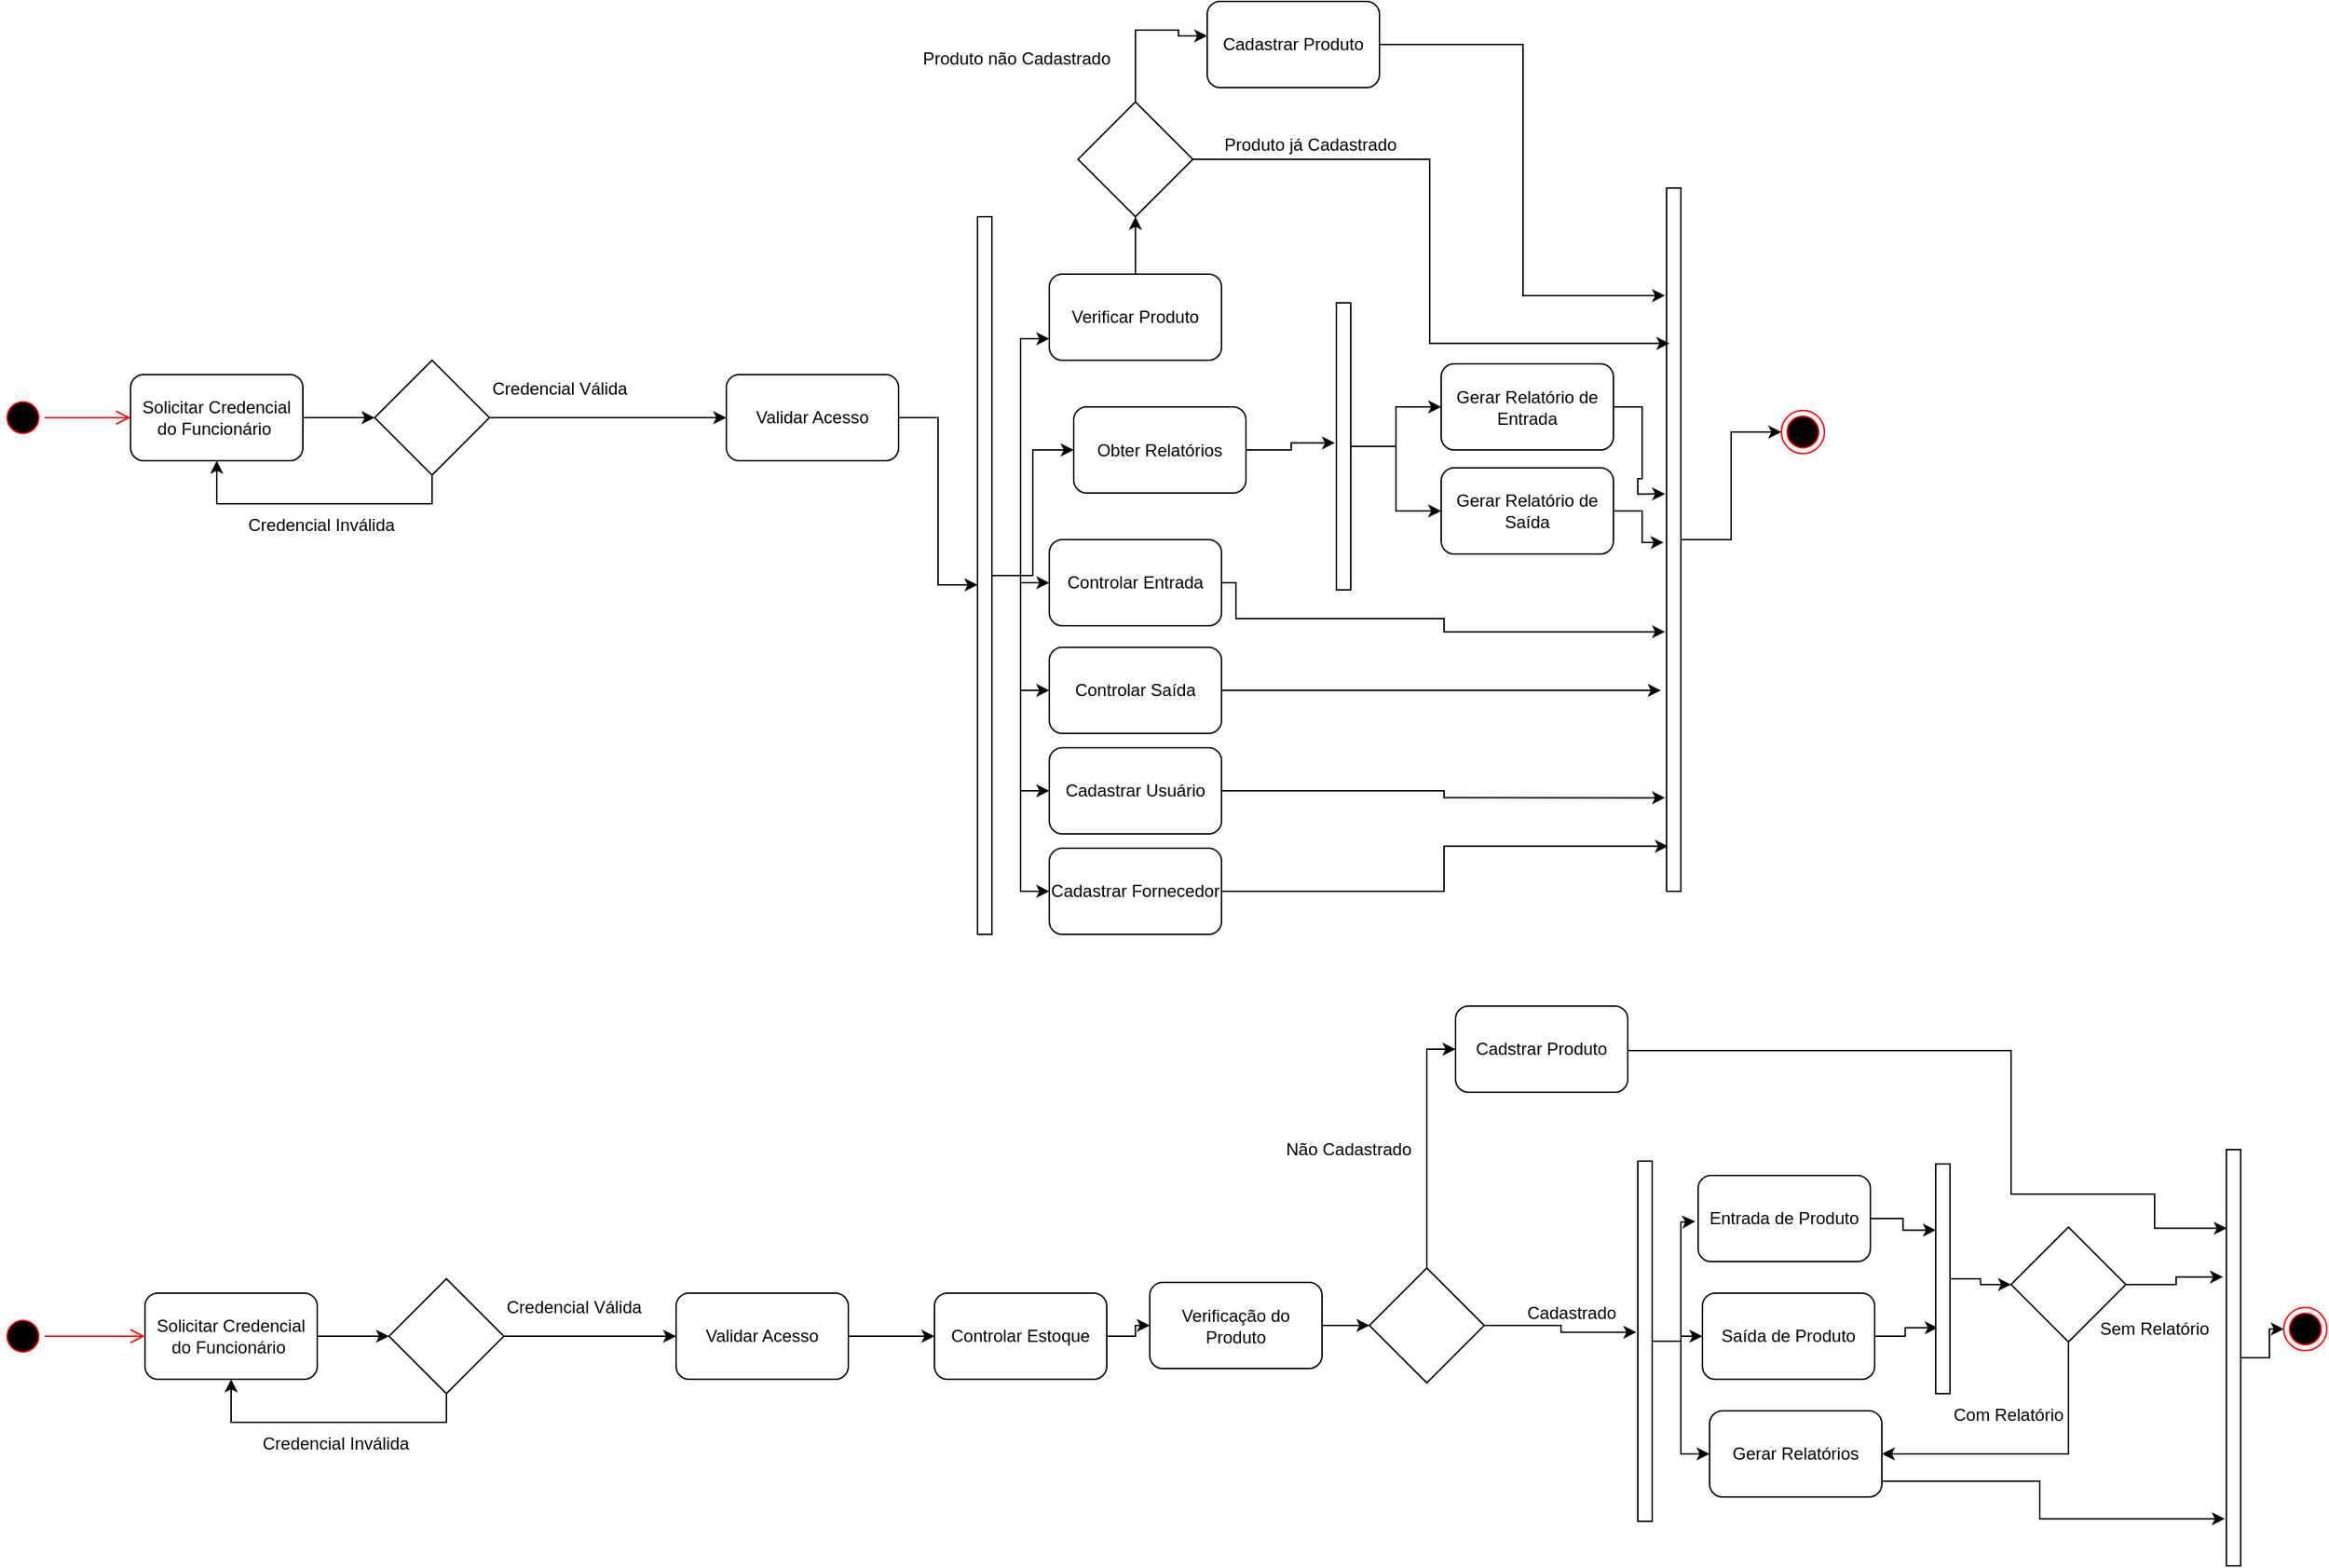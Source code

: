 <mxfile version="12.2.4" pages="1"><diagram id="Qp7zLyM2xOF-HC2vUZhu" name="Page-1"><mxGraphModel dx="1812" dy="765" grid="1" gridSize="10" guides="1" tooltips="1" connect="1" arrows="1" fold="1" page="1" pageScale="1" pageWidth="827" pageHeight="1169" math="0" shadow="0"><root><mxCell id="0"/><mxCell id="1" parent="0"/><mxCell id="2" value="" style="ellipse;html=1;shape=startState;fillColor=#000000;strokeColor=#ff0000;" parent="1" vertex="1"><mxGeometry x="20" y="325" width="30" height="30" as="geometry"/></mxCell><mxCell id="3" value="" style="edgeStyle=orthogonalEdgeStyle;html=1;verticalAlign=bottom;endArrow=open;endSize=8;strokeColor=#ff0000;entryX=0;entryY=0.5;entryDx=0;entryDy=0;exitX=1;exitY=0.5;exitDx=0;exitDy=0;" parent="1" source="2" target="4" edge="1"><mxGeometry relative="1" as="geometry"><mxPoint x="100" y="340" as="targetPoint"/></mxGeometry></mxCell><mxCell id="9" value="" style="edgeStyle=orthogonalEdgeStyle;rounded=0;orthogonalLoop=1;jettySize=auto;html=1;" parent="1" source="4" target="8" edge="1"><mxGeometry relative="1" as="geometry"/></mxCell><mxCell id="4" value="Solicitar Credencial do Funcionário&amp;nbsp;" style="rounded=1;whiteSpace=wrap;html=1;" parent="1" vertex="1"><mxGeometry x="110" y="310" width="120" height="60" as="geometry"/></mxCell><mxCell id="25" value="" style="edgeStyle=orthogonalEdgeStyle;rounded=0;orthogonalLoop=1;jettySize=auto;html=1;entryX=0;entryY=0.513;entryDx=0;entryDy=0;entryPerimeter=0;" parent="1" source="5" target="23" edge="1"><mxGeometry relative="1" as="geometry"><mxPoint x="725" y="340" as="targetPoint"/></mxGeometry></mxCell><mxCell id="5" value="Validar Acesso" style="rounded=1;whiteSpace=wrap;html=1;" parent="1" vertex="1"><mxGeometry x="525" y="310" width="120" height="60" as="geometry"/></mxCell><mxCell id="10" value="" style="edgeStyle=orthogonalEdgeStyle;rounded=0;orthogonalLoop=1;jettySize=auto;html=1;" parent="1" source="8" target="5" edge="1"><mxGeometry relative="1" as="geometry"/></mxCell><mxCell id="12" style="edgeStyle=orthogonalEdgeStyle;rounded=0;orthogonalLoop=1;jettySize=auto;html=1;exitX=0.5;exitY=1;exitDx=0;exitDy=0;entryX=0.5;entryY=1;entryDx=0;entryDy=0;" parent="1" source="8" target="4" edge="1"><mxGeometry relative="1" as="geometry"/></mxCell><mxCell id="8" value="" style="rhombus;whiteSpace=wrap;html=1;" parent="1" vertex="1"><mxGeometry x="280" y="300" width="80" height="80" as="geometry"/></mxCell><mxCell id="11" value="Credencial Válida" style="text;html=1;resizable=0;points=[];autosize=1;align=left;verticalAlign=top;spacingTop=-4;" parent="1" vertex="1"><mxGeometry x="360" y="310" width="110" height="20" as="geometry"/></mxCell><mxCell id="13" value="Credencial Inválida" style="text;html=1;resizable=0;points=[];autosize=1;align=left;verticalAlign=top;spacingTop=-4;" parent="1" vertex="1"><mxGeometry x="190" y="405" width="120" height="20" as="geometry"/></mxCell><mxCell id="41" style="edgeStyle=orthogonalEdgeStyle;rounded=0;orthogonalLoop=1;jettySize=auto;html=1;entryX=0.5;entryY=1;entryDx=0;entryDy=0;" parent="1" source="22" target="40" edge="1"><mxGeometry relative="1" as="geometry"/></mxCell><mxCell id="22" value="Verificar Produto" style="rounded=1;whiteSpace=wrap;html=1;" parent="1" vertex="1"><mxGeometry x="750" y="240" width="120" height="60" as="geometry"/></mxCell><mxCell id="28" style="edgeStyle=orthogonalEdgeStyle;rounded=0;orthogonalLoop=1;jettySize=auto;html=1;entryX=0;entryY=0.75;entryDx=0;entryDy=0;" parent="1" source="23" target="22" edge="1"><mxGeometry relative="1" as="geometry"/></mxCell><mxCell id="29" style="edgeStyle=orthogonalEdgeStyle;rounded=0;orthogonalLoop=1;jettySize=auto;html=1;entryX=0;entryY=0.5;entryDx=0;entryDy=0;" parent="1" source="23" target="26" edge="1"><mxGeometry relative="1" as="geometry"/></mxCell><mxCell id="30" style="edgeStyle=orthogonalEdgeStyle;rounded=0;orthogonalLoop=1;jettySize=auto;html=1;entryX=0;entryY=0.5;entryDx=0;entryDy=0;" parent="1" source="23" target="27" edge="1"><mxGeometry relative="1" as="geometry"/></mxCell><mxCell id="112" style="edgeStyle=orthogonalEdgeStyle;rounded=0;orthogonalLoop=1;jettySize=auto;html=1;entryX=0;entryY=0.5;entryDx=0;entryDy=0;" parent="1" source="23" target="110" edge="1"><mxGeometry relative="1" as="geometry"/></mxCell><mxCell id="140" style="edgeStyle=orthogonalEdgeStyle;rounded=0;orthogonalLoop=1;jettySize=auto;html=1;entryX=0;entryY=0.5;entryDx=0;entryDy=0;" parent="1" source="23" target="137" edge="1"><mxGeometry relative="1" as="geometry"/></mxCell><mxCell id="144" style="edgeStyle=orthogonalEdgeStyle;rounded=0;orthogonalLoop=1;jettySize=auto;html=1;entryX=0;entryY=0.5;entryDx=0;entryDy=0;" parent="1" source="23" target="143" edge="1"><mxGeometry relative="1" as="geometry"/></mxCell><mxCell id="23" value="" style="html=1;points=[];perimeter=orthogonalPerimeter;" parent="1" vertex="1"><mxGeometry x="700" y="200" width="10" height="500" as="geometry"/></mxCell><mxCell id="32" style="edgeStyle=orthogonalEdgeStyle;rounded=0;orthogonalLoop=1;jettySize=auto;html=1;exitX=1;exitY=0.5;exitDx=0;exitDy=0;entryX=-0.1;entryY=0.488;entryDx=0;entryDy=0;entryPerimeter=0;" parent="1" source="26" target="31" edge="1"><mxGeometry relative="1" as="geometry"/></mxCell><mxCell id="26" value="Obter Relatórios" style="rounded=1;whiteSpace=wrap;html=1;" parent="1" vertex="1"><mxGeometry x="767" y="332.5" width="120" height="60" as="geometry"/></mxCell><mxCell id="142" style="edgeStyle=orthogonalEdgeStyle;rounded=0;orthogonalLoop=1;jettySize=auto;html=1;entryX=-0.1;entryY=0.631;entryDx=0;entryDy=0;entryPerimeter=0;exitX=1;exitY=0.5;exitDx=0;exitDy=0;" parent="1" source="27" target="37" edge="1"><mxGeometry relative="1" as="geometry"><mxPoint x="880" y="455" as="sourcePoint"/><Array as="points"><mxPoint x="880" y="455"/><mxPoint x="880" y="480"/><mxPoint x="1025" y="480"/><mxPoint x="1025" y="489"/></Array></mxGeometry></mxCell><mxCell id="27" value="Controlar Entrada" style="rounded=1;whiteSpace=wrap;html=1;" parent="1" vertex="1"><mxGeometry x="750" y="425" width="120" height="60" as="geometry"/></mxCell><mxCell id="35" style="edgeStyle=orthogonalEdgeStyle;rounded=0;orthogonalLoop=1;jettySize=auto;html=1;entryX=0;entryY=0.5;entryDx=0;entryDy=0;" parent="1" source="31" target="33" edge="1"><mxGeometry relative="1" as="geometry"/></mxCell><mxCell id="36" style="edgeStyle=orthogonalEdgeStyle;rounded=0;orthogonalLoop=1;jettySize=auto;html=1;entryX=0;entryY=0.5;entryDx=0;entryDy=0;" parent="1" source="31" target="34" edge="1"><mxGeometry relative="1" as="geometry"/></mxCell><mxCell id="31" value="" style="html=1;points=[];perimeter=orthogonalPerimeter;" parent="1" vertex="1"><mxGeometry x="950" y="260" width="10" height="200" as="geometry"/></mxCell><mxCell id="50" style="edgeStyle=orthogonalEdgeStyle;rounded=0;orthogonalLoop=1;jettySize=auto;html=1;entryX=-0.1;entryY=0.435;entryDx=0;entryDy=0;entryPerimeter=0;" parent="1" source="33" target="37" edge="1"><mxGeometry relative="1" as="geometry"/></mxCell><mxCell id="33" value="Gerar Relatório de Entrada" style="rounded=1;whiteSpace=wrap;html=1;" parent="1" vertex="1"><mxGeometry x="1023" y="302.5" width="120" height="60" as="geometry"/></mxCell><mxCell id="49" value="" style="edgeStyle=orthogonalEdgeStyle;rounded=0;orthogonalLoop=1;jettySize=auto;html=1;entryX=-0.2;entryY=0.504;entryDx=0;entryDy=0;entryPerimeter=0;" parent="1" source="34" target="37" edge="1"><mxGeometry relative="1" as="geometry"><mxPoint x="1223" y="405" as="targetPoint"/></mxGeometry></mxCell><mxCell id="34" value="Gerar Relatório de Saída" style="rounded=1;whiteSpace=wrap;html=1;" parent="1" vertex="1"><mxGeometry x="1023" y="375" width="120" height="60" as="geometry"/></mxCell><mxCell id="61" style="edgeStyle=orthogonalEdgeStyle;rounded=0;orthogonalLoop=1;jettySize=auto;html=1;entryX=0;entryY=0.5;entryDx=0;entryDy=0;" parent="1" source="37" target="60" edge="1"><mxGeometry relative="1" as="geometry"/></mxCell><mxCell id="37" value="" style="html=1;points=[];perimeter=orthogonalPerimeter;" parent="1" vertex="1"><mxGeometry x="1180" y="180" width="10" height="490" as="geometry"/></mxCell><mxCell id="43" style="edgeStyle=orthogonalEdgeStyle;rounded=0;orthogonalLoop=1;jettySize=auto;html=1;exitX=1;exitY=0.5;exitDx=0;exitDy=0;entryX=0.2;entryY=0.221;entryDx=0;entryDy=0;entryPerimeter=0;" parent="1" source="40" target="37" edge="1"><mxGeometry relative="1" as="geometry"/></mxCell><mxCell id="45" style="edgeStyle=orthogonalEdgeStyle;rounded=0;orthogonalLoop=1;jettySize=auto;html=1;entryX=0;entryY=0.4;entryDx=0;entryDy=0;entryPerimeter=0;" parent="1" source="40" target="42" edge="1"><mxGeometry relative="1" as="geometry"><Array as="points"><mxPoint x="810" y="70"/><mxPoint x="840" y="70"/><mxPoint x="840" y="74"/></Array></mxGeometry></mxCell><mxCell id="40" value="" style="rhombus;whiteSpace=wrap;html=1;" parent="1" vertex="1"><mxGeometry x="770" y="120" width="80" height="80" as="geometry"/></mxCell><mxCell id="47" value="" style="edgeStyle=orthogonalEdgeStyle;rounded=0;orthogonalLoop=1;jettySize=auto;html=1;entryX=-0.1;entryY=0.153;entryDx=0;entryDy=0;entryPerimeter=0;" parent="1" source="42" target="37" edge="1"><mxGeometry relative="1" as="geometry"><mxPoint x="1060" y="80" as="targetPoint"/></mxGeometry></mxCell><mxCell id="42" value="Cadastrar Produto" style="rounded=1;whiteSpace=wrap;html=1;" parent="1" vertex="1"><mxGeometry x="860" y="50" width="120" height="60" as="geometry"/></mxCell><mxCell id="51" value="Produto já Cadastrado" style="text;html=1;resizable=0;points=[];autosize=1;align=left;verticalAlign=top;spacingTop=-4;" parent="1" vertex="1"><mxGeometry x="870" y="140" width="140" height="20" as="geometry"/></mxCell><mxCell id="52" value="Produto não Cadastrado" style="text;html=1;resizable=0;points=[];autosize=1;align=left;verticalAlign=top;spacingTop=-4;" parent="1" vertex="1"><mxGeometry x="660" y="80" width="150" height="20" as="geometry"/></mxCell><mxCell id="60" value="" style="ellipse;html=1;shape=endState;fillColor=#000000;strokeColor=#ff0000;" parent="1" vertex="1"><mxGeometry x="1260" y="335" width="30" height="30" as="geometry"/></mxCell><mxCell id="62" value="" style="edgeStyle=orthogonalEdgeStyle;html=1;verticalAlign=bottom;endArrow=open;endSize=8;strokeColor=#ff0000;entryX=0;entryY=0.5;entryDx=0;entryDy=0;exitX=1;exitY=0.5;exitDx=0;exitDy=0;" parent="1" source="71" target="64" edge="1"><mxGeometry relative="1" as="geometry"><mxPoint x="110" y="980" as="targetPoint"/><mxPoint x="60" y="980" as="sourcePoint"/></mxGeometry></mxCell><mxCell id="63" value="" style="edgeStyle=orthogonalEdgeStyle;rounded=0;orthogonalLoop=1;jettySize=auto;html=1;" parent="1" source="64" target="68" edge="1"><mxGeometry relative="1" as="geometry"/></mxCell><mxCell id="64" value="Solicitar Credencial do Funcionário&amp;nbsp;" style="rounded=1;whiteSpace=wrap;html=1;" parent="1" vertex="1"><mxGeometry x="120" y="950" width="120" height="60" as="geometry"/></mxCell><mxCell id="73" value="" style="edgeStyle=orthogonalEdgeStyle;rounded=0;orthogonalLoop=1;jettySize=auto;html=1;" parent="1" source="65" target="72" edge="1"><mxGeometry relative="1" as="geometry"/></mxCell><mxCell id="65" value="Validar Acesso" style="rounded=1;whiteSpace=wrap;html=1;" parent="1" vertex="1"><mxGeometry x="490" y="950" width="120" height="60" as="geometry"/></mxCell><mxCell id="66" value="" style="edgeStyle=orthogonalEdgeStyle;rounded=0;orthogonalLoop=1;jettySize=auto;html=1;" parent="1" source="68" target="65" edge="1"><mxGeometry relative="1" as="geometry"/></mxCell><mxCell id="67" style="edgeStyle=orthogonalEdgeStyle;rounded=0;orthogonalLoop=1;jettySize=auto;html=1;exitX=0.5;exitY=1;exitDx=0;exitDy=0;entryX=0.5;entryY=1;entryDx=0;entryDy=0;" parent="1" source="68" target="64" edge="1"><mxGeometry relative="1" as="geometry"/></mxCell><mxCell id="68" value="" style="rhombus;whiteSpace=wrap;html=1;" parent="1" vertex="1"><mxGeometry x="290" y="940" width="80" height="80" as="geometry"/></mxCell><mxCell id="69" value="Credencial Válida" style="text;html=1;resizable=0;points=[];autosize=1;align=left;verticalAlign=top;spacingTop=-4;" parent="1" vertex="1"><mxGeometry x="370" y="950" width="110" height="20" as="geometry"/></mxCell><mxCell id="70" value="Credencial Inválida" style="text;html=1;resizable=0;points=[];autosize=1;align=left;verticalAlign=top;spacingTop=-4;" parent="1" vertex="1"><mxGeometry x="200" y="1045" width="120" height="20" as="geometry"/></mxCell><mxCell id="71" value="" style="ellipse;html=1;shape=startState;fillColor=#000000;strokeColor=#ff0000;" parent="1" vertex="1"><mxGeometry x="20" y="965" width="30" height="30" as="geometry"/></mxCell><mxCell id="97" value="" style="edgeStyle=orthogonalEdgeStyle;rounded=0;orthogonalLoop=1;jettySize=auto;html=1;" parent="1" source="72" target="88" edge="1"><mxGeometry relative="1" as="geometry"/></mxCell><mxCell id="72" value="Controlar Estoque" style="rounded=1;whiteSpace=wrap;html=1;" parent="1" vertex="1"><mxGeometry x="670" y="950" width="120" height="60" as="geometry"/></mxCell><mxCell id="87" value="" style="edgeStyle=orthogonalEdgeStyle;rounded=0;orthogonalLoop=1;jettySize=auto;html=1;" parent="1" source="88" target="91" edge="1"><mxGeometry relative="1" as="geometry"/></mxCell><mxCell id="88" value="Verificação do Produto" style="rounded=1;whiteSpace=wrap;html=1;" parent="1" vertex="1"><mxGeometry x="820" y="942.5" width="120" height="60" as="geometry"/></mxCell><mxCell id="89" style="edgeStyle=orthogonalEdgeStyle;rounded=0;orthogonalLoop=1;jettySize=auto;html=1;entryX=-0.1;entryY=0.475;entryDx=0;entryDy=0;entryPerimeter=0;" parent="1" source="91" target="93" edge="1"><mxGeometry relative="1" as="geometry"/></mxCell><mxCell id="90" style="edgeStyle=orthogonalEdgeStyle;rounded=0;orthogonalLoop=1;jettySize=auto;html=1;entryX=0;entryY=0.5;entryDx=0;entryDy=0;" parent="1" source="91" target="92" edge="1"><mxGeometry relative="1" as="geometry"/></mxCell><mxCell id="91" value="" style="rhombus;whiteSpace=wrap;html=1;" parent="1" vertex="1"><mxGeometry x="973" y="932.5" width="80" height="80" as="geometry"/></mxCell><mxCell id="129" style="edgeStyle=orthogonalEdgeStyle;rounded=0;orthogonalLoop=1;jettySize=auto;html=1;entryX=0.033;entryY=0.189;entryDx=0;entryDy=0;entryPerimeter=0;" parent="1" source="92" target="125" edge="1"><mxGeometry relative="1" as="geometry"><Array as="points"><mxPoint x="1420" y="781"/><mxPoint x="1420" y="881"/><mxPoint x="1520" y="881"/><mxPoint x="1520" y="905"/></Array></mxGeometry></mxCell><mxCell id="92" value="Cadstrar Produto" style="rounded=1;whiteSpace=wrap;html=1;" parent="1" vertex="1"><mxGeometry x="1033" y="750" width="120" height="60" as="geometry"/></mxCell><mxCell id="100" style="edgeStyle=orthogonalEdgeStyle;rounded=0;orthogonalLoop=1;jettySize=auto;html=1;" parent="1" source="93" edge="1"><mxGeometry relative="1" as="geometry"><mxPoint x="1200" y="900" as="targetPoint"/></mxGeometry></mxCell><mxCell id="101" style="edgeStyle=orthogonalEdgeStyle;rounded=0;orthogonalLoop=1;jettySize=auto;html=1;entryX=0;entryY=0.5;entryDx=0;entryDy=0;" parent="1" source="93" target="96" edge="1"><mxGeometry relative="1" as="geometry"/></mxCell><mxCell id="102" style="edgeStyle=orthogonalEdgeStyle;rounded=0;orthogonalLoop=1;jettySize=auto;html=1;entryX=0;entryY=0.5;entryDx=0;entryDy=0;" parent="1" source="93" target="95" edge="1"><mxGeometry relative="1" as="geometry"/></mxCell><mxCell id="93" value="" style="html=1;points=[];perimeter=orthogonalPerimeter;" parent="1" vertex="1"><mxGeometry x="1160" y="858" width="10" height="251" as="geometry"/></mxCell><mxCell id="116" style="edgeStyle=orthogonalEdgeStyle;rounded=0;orthogonalLoop=1;jettySize=auto;html=1;entryX=0.017;entryY=0.288;entryDx=0;entryDy=0;entryPerimeter=0;" parent="1" source="94" target="103" edge="1"><mxGeometry relative="1" as="geometry"/></mxCell><mxCell id="94" value="Entrada de Produto" style="rounded=1;whiteSpace=wrap;html=1;" parent="1" vertex="1"><mxGeometry x="1202" y="868" width="120" height="60" as="geometry"/></mxCell><mxCell id="117" style="edgeStyle=orthogonalEdgeStyle;rounded=0;orthogonalLoop=1;jettySize=auto;html=1;entryX=0.15;entryY=0.713;entryDx=0;entryDy=0;entryPerimeter=0;" parent="1" source="95" target="103" edge="1"><mxGeometry relative="1" as="geometry"/></mxCell><mxCell id="95" value="Saída de Produto" style="rounded=1;whiteSpace=wrap;html=1;" parent="1" vertex="1"><mxGeometry x="1205" y="950" width="120" height="60" as="geometry"/></mxCell><mxCell id="128" style="edgeStyle=orthogonalEdgeStyle;rounded=0;orthogonalLoop=1;jettySize=auto;html=1;entryX=-0.1;entryY=0.887;entryDx=0;entryDy=0;entryPerimeter=0;" parent="1" source="96" target="125" edge="1"><mxGeometry relative="1" as="geometry"><Array as="points"><mxPoint x="1440" y="1081"/><mxPoint x="1440" y="1107"/></Array></mxGeometry></mxCell><mxCell id="96" value="Gerar Relatórios" style="rounded=1;whiteSpace=wrap;html=1;" parent="1" vertex="1"><mxGeometry x="1210" y="1032" width="120" height="60" as="geometry"/></mxCell><mxCell id="98" value="Não Cadastrado" style="text;html=1;resizable=0;points=[];autosize=1;align=left;verticalAlign=top;spacingTop=-4;" parent="1" vertex="1"><mxGeometry x="913" y="840" width="100" height="20" as="geometry"/></mxCell><mxCell id="99" value="Cadastrado" style="text;html=1;resizable=0;points=[];autosize=1;align=left;verticalAlign=top;spacingTop=-4;" parent="1" vertex="1"><mxGeometry x="1081" y="954" width="80" height="20" as="geometry"/></mxCell><mxCell id="118" style="edgeStyle=orthogonalEdgeStyle;rounded=0;orthogonalLoop=1;jettySize=auto;html=1;entryX=0;entryY=0.5;entryDx=0;entryDy=0;" parent="1" source="103" target="115" edge="1"><mxGeometry relative="1" as="geometry"/></mxCell><mxCell id="103" value="" style="html=1;points=[];perimeter=orthogonalPerimeter;" parent="1" vertex="1"><mxGeometry x="1367.5" y="860" width="10" height="160" as="geometry"/></mxCell><mxCell id="107" value="" style="ellipse;html=1;shape=endState;fillColor=#000000;strokeColor=#ff0000;" parent="1" vertex="1"><mxGeometry x="1610" y="960" width="30" height="30" as="geometry"/></mxCell><mxCell id="113" style="edgeStyle=orthogonalEdgeStyle;rounded=0;orthogonalLoop=1;jettySize=auto;html=1;" parent="1" source="110" edge="1"><mxGeometry relative="1" as="geometry"><mxPoint x="1176" y="530" as="targetPoint"/></mxGeometry></mxCell><mxCell id="110" value="Controlar Saída" style="rounded=1;whiteSpace=wrap;html=1;" parent="1" vertex="1"><mxGeometry x="750" y="500" width="120" height="60" as="geometry"/></mxCell><mxCell id="122" style="edgeStyle=orthogonalEdgeStyle;rounded=0;orthogonalLoop=1;jettySize=auto;html=1;entryX=1;entryY=0.5;entryDx=0;entryDy=0;" parent="1" source="115" target="96" edge="1"><mxGeometry relative="1" as="geometry"><Array as="points"><mxPoint x="1460" y="1062"/></Array></mxGeometry></mxCell><mxCell id="127" value="" style="edgeStyle=orthogonalEdgeStyle;rounded=0;orthogonalLoop=1;jettySize=auto;html=1;entryX=-0.233;entryY=0.306;entryDx=0;entryDy=0;entryPerimeter=0;" parent="1" source="115" target="125" edge="1"><mxGeometry relative="1" as="geometry"><mxPoint x="1580" y="944" as="targetPoint"/></mxGeometry></mxCell><mxCell id="115" value="" style="rhombus;whiteSpace=wrap;html=1;" parent="1" vertex="1"><mxGeometry x="1420" y="904" width="80" height="80" as="geometry"/></mxCell><mxCell id="130" style="edgeStyle=orthogonalEdgeStyle;rounded=0;orthogonalLoop=1;jettySize=auto;html=1;entryX=0;entryY=0.5;entryDx=0;entryDy=0;" parent="1" source="125" target="107" edge="1"><mxGeometry relative="1" as="geometry"/></mxCell><mxCell id="125" value="" style="html=1;points=[];perimeter=orthogonalPerimeter;" parent="1" vertex="1"><mxGeometry x="1570" y="850" width="10" height="290" as="geometry"/></mxCell><mxCell id="135" value="Com Relatório" style="text;html=1;resizable=0;points=[];autosize=1;align=left;verticalAlign=top;spacingTop=-4;" parent="1" vertex="1"><mxGeometry x="1377.5" y="1025" width="90" height="20" as="geometry"/></mxCell><mxCell id="136" value="Sem Relatório" style="text;html=1;resizable=0;points=[];autosize=1;align=left;verticalAlign=top;spacingTop=-4;" parent="1" vertex="1"><mxGeometry x="1480" y="965" width="90" height="20" as="geometry"/></mxCell><mxCell id="141" style="edgeStyle=orthogonalEdgeStyle;rounded=0;orthogonalLoop=1;jettySize=auto;html=1;entryX=-0.1;entryY=0.867;entryDx=0;entryDy=0;entryPerimeter=0;" parent="1" source="137" target="37" edge="1"><mxGeometry relative="1" as="geometry"/></mxCell><mxCell id="137" value="Cadastrar Usuário" style="rounded=1;whiteSpace=wrap;html=1;" parent="1" vertex="1"><mxGeometry x="750" y="570" width="120" height="60" as="geometry"/></mxCell><mxCell id="145" style="edgeStyle=orthogonalEdgeStyle;rounded=0;orthogonalLoop=1;jettySize=auto;html=1;entryX=0.1;entryY=0.936;entryDx=0;entryDy=0;entryPerimeter=0;" parent="1" source="143" target="37" edge="1"><mxGeometry relative="1" as="geometry"/></mxCell><mxCell id="143" value="Cadastrar Fornecedor" style="rounded=1;whiteSpace=wrap;html=1;" parent="1" vertex="1"><mxGeometry x="750" y="640" width="120" height="60" as="geometry"/></mxCell></root></mxGraphModel></diagram></mxfile>